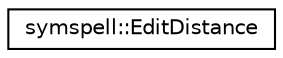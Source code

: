 digraph "Graphical Class Hierarchy"
{
 // LATEX_PDF_SIZE
  edge [fontname="Helvetica",fontsize="10",labelfontname="Helvetica",labelfontsize="10"];
  node [fontname="Helvetica",fontsize="10",shape=record];
  rankdir="LR";
  Node0 [label="symspell::EditDistance",height=0.2,width=0.4,color="black", fillcolor="white", style="filled",URL="$classsymspell_1_1_edit_distance.html",tooltip="SymSpell element."];
}
